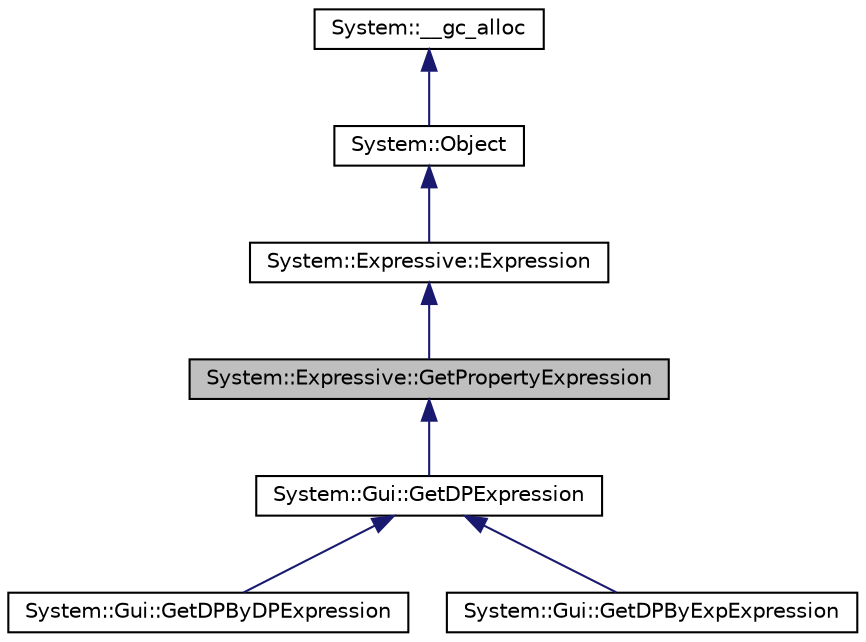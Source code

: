 digraph G
{
  edge [fontname="Helvetica",fontsize="10",labelfontname="Helvetica",labelfontsize="10"];
  node [fontname="Helvetica",fontsize="10",shape=record];
  Node1 [label="System::Expressive::GetPropertyExpression",height=0.2,width=0.4,color="black", fillcolor="grey75", style="filled" fontcolor="black"];
  Node2 -> Node1 [dir="back",color="midnightblue",fontsize="10",style="solid",fontname="Helvetica"];
  Node2 [label="System::Expressive::Expression",height=0.2,width=0.4,color="black", fillcolor="white", style="filled",URL="$class_system_1_1_expressive_1_1_expression.html"];
  Node3 -> Node2 [dir="back",color="midnightblue",fontsize="10",style="solid",fontname="Helvetica"];
  Node3 [label="System::Object",height=0.2,width=0.4,color="black", fillcolor="white", style="filled",URL="$class_system_1_1_object.html"];
  Node4 -> Node3 [dir="back",color="midnightblue",fontsize="10",style="solid",fontname="Helvetica"];
  Node4 [label="System::__gc_alloc",height=0.2,width=0.4,color="black", fillcolor="white", style="filled",URL="$class_system_1_1____gc__alloc.html"];
  Node1 -> Node5 [dir="back",color="midnightblue",fontsize="10",style="solid",fontname="Helvetica"];
  Node5 [label="System::Gui::GetDPExpression",height=0.2,width=0.4,color="black", fillcolor="white", style="filled",URL="$class_system_1_1_gui_1_1_get_d_p_expression.html"];
  Node5 -> Node6 [dir="back",color="midnightblue",fontsize="10",style="solid",fontname="Helvetica"];
  Node6 [label="System::Gui::GetDPByDPExpression",height=0.2,width=0.4,color="black", fillcolor="white", style="filled",URL="$class_system_1_1_gui_1_1_get_d_p_by_d_p_expression.html"];
  Node5 -> Node7 [dir="back",color="midnightblue",fontsize="10",style="solid",fontname="Helvetica"];
  Node7 [label="System::Gui::GetDPByExpExpression",height=0.2,width=0.4,color="black", fillcolor="white", style="filled",URL="$class_system_1_1_gui_1_1_get_d_p_by_exp_expression.html"];
}
